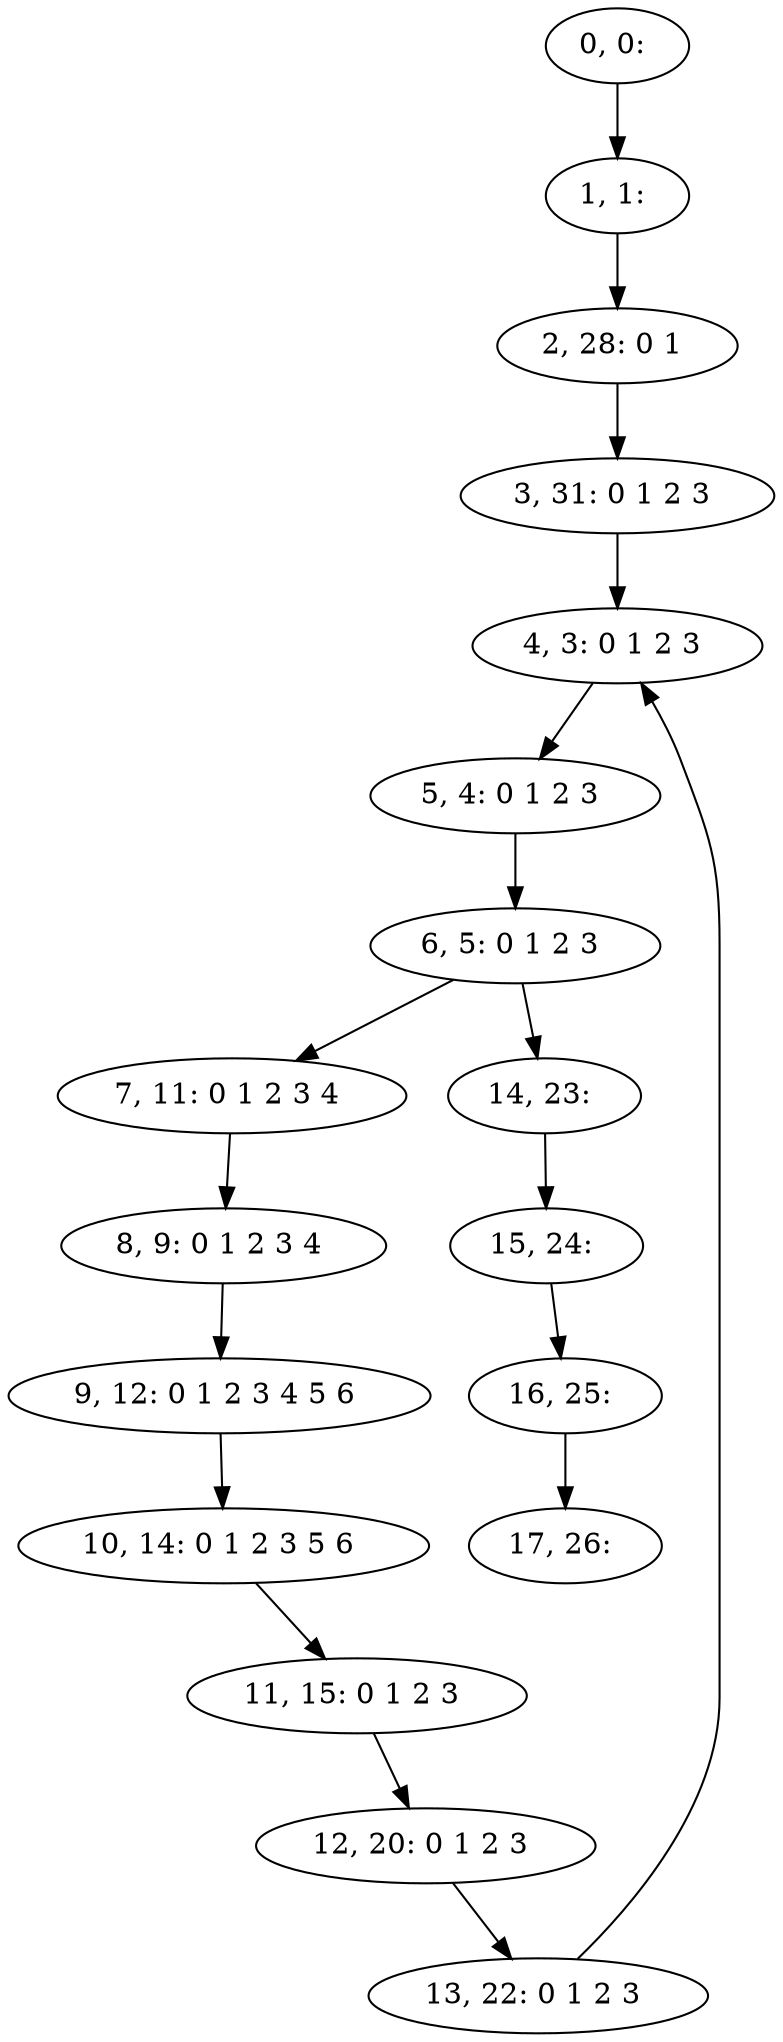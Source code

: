 digraph G {
0[label="0, 0: "];
1[label="1, 1: "];
2[label="2, 28: 0 1 "];
3[label="3, 31: 0 1 2 3 "];
4[label="4, 3: 0 1 2 3 "];
5[label="5, 4: 0 1 2 3 "];
6[label="6, 5: 0 1 2 3 "];
7[label="7, 11: 0 1 2 3 4 "];
8[label="8, 9: 0 1 2 3 4 "];
9[label="9, 12: 0 1 2 3 4 5 6 "];
10[label="10, 14: 0 1 2 3 5 6 "];
11[label="11, 15: 0 1 2 3 "];
12[label="12, 20: 0 1 2 3 "];
13[label="13, 22: 0 1 2 3 "];
14[label="14, 23: "];
15[label="15, 24: "];
16[label="16, 25: "];
17[label="17, 26: "];
0->1 ;
1->2 ;
2->3 ;
3->4 ;
4->5 ;
5->6 ;
6->7 ;
6->14 ;
7->8 ;
8->9 ;
9->10 ;
10->11 ;
11->12 ;
12->13 ;
13->4 ;
14->15 ;
15->16 ;
16->17 ;
}
